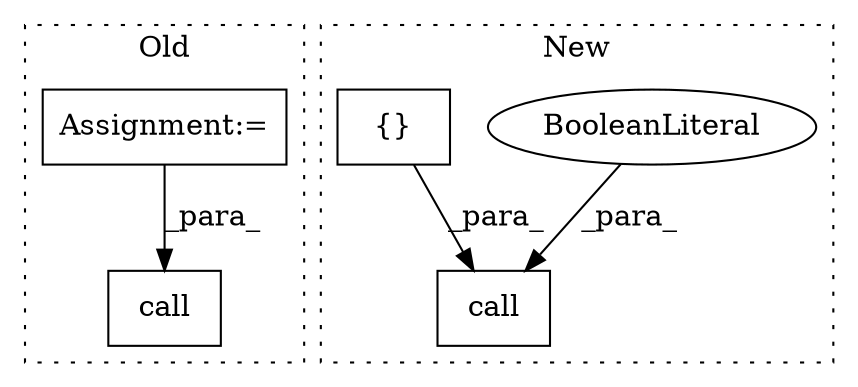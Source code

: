 digraph G {
subgraph cluster0 {
1 [label="call" a="32" s="2131,2145" l="5,1" shape="box"];
4 [label="Assignment:=" a="7" s="2096" l="1" shape="box"];
label = "Old";
style="dotted";
}
subgraph cluster1 {
2 [label="call" a="32" s="1711,1812" l="5,1" shape="box"];
3 [label="BooleanLiteral" a="9" s="1807" l="5" shape="ellipse"];
5 [label="{}" a="4" s="1749,1805" l="1,1" shape="box"];
label = "New";
style="dotted";
}
3 -> 2 [label="_para_"];
4 -> 1 [label="_para_"];
5 -> 2 [label="_para_"];
}
